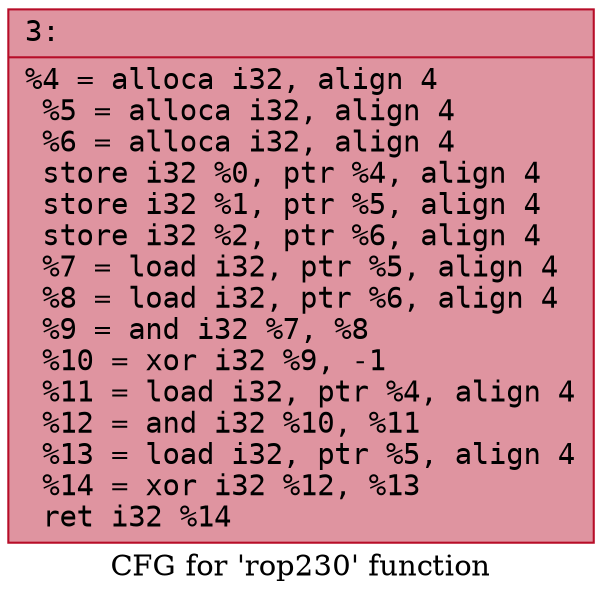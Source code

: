 digraph "CFG for 'rop230' function" {
	label="CFG for 'rop230' function";

	Node0x6000015c26c0 [shape=record,color="#b70d28ff", style=filled, fillcolor="#b70d2870" fontname="Courier",label="{3:\l|  %4 = alloca i32, align 4\l  %5 = alloca i32, align 4\l  %6 = alloca i32, align 4\l  store i32 %0, ptr %4, align 4\l  store i32 %1, ptr %5, align 4\l  store i32 %2, ptr %6, align 4\l  %7 = load i32, ptr %5, align 4\l  %8 = load i32, ptr %6, align 4\l  %9 = and i32 %7, %8\l  %10 = xor i32 %9, -1\l  %11 = load i32, ptr %4, align 4\l  %12 = and i32 %10, %11\l  %13 = load i32, ptr %5, align 4\l  %14 = xor i32 %12, %13\l  ret i32 %14\l}"];
}
